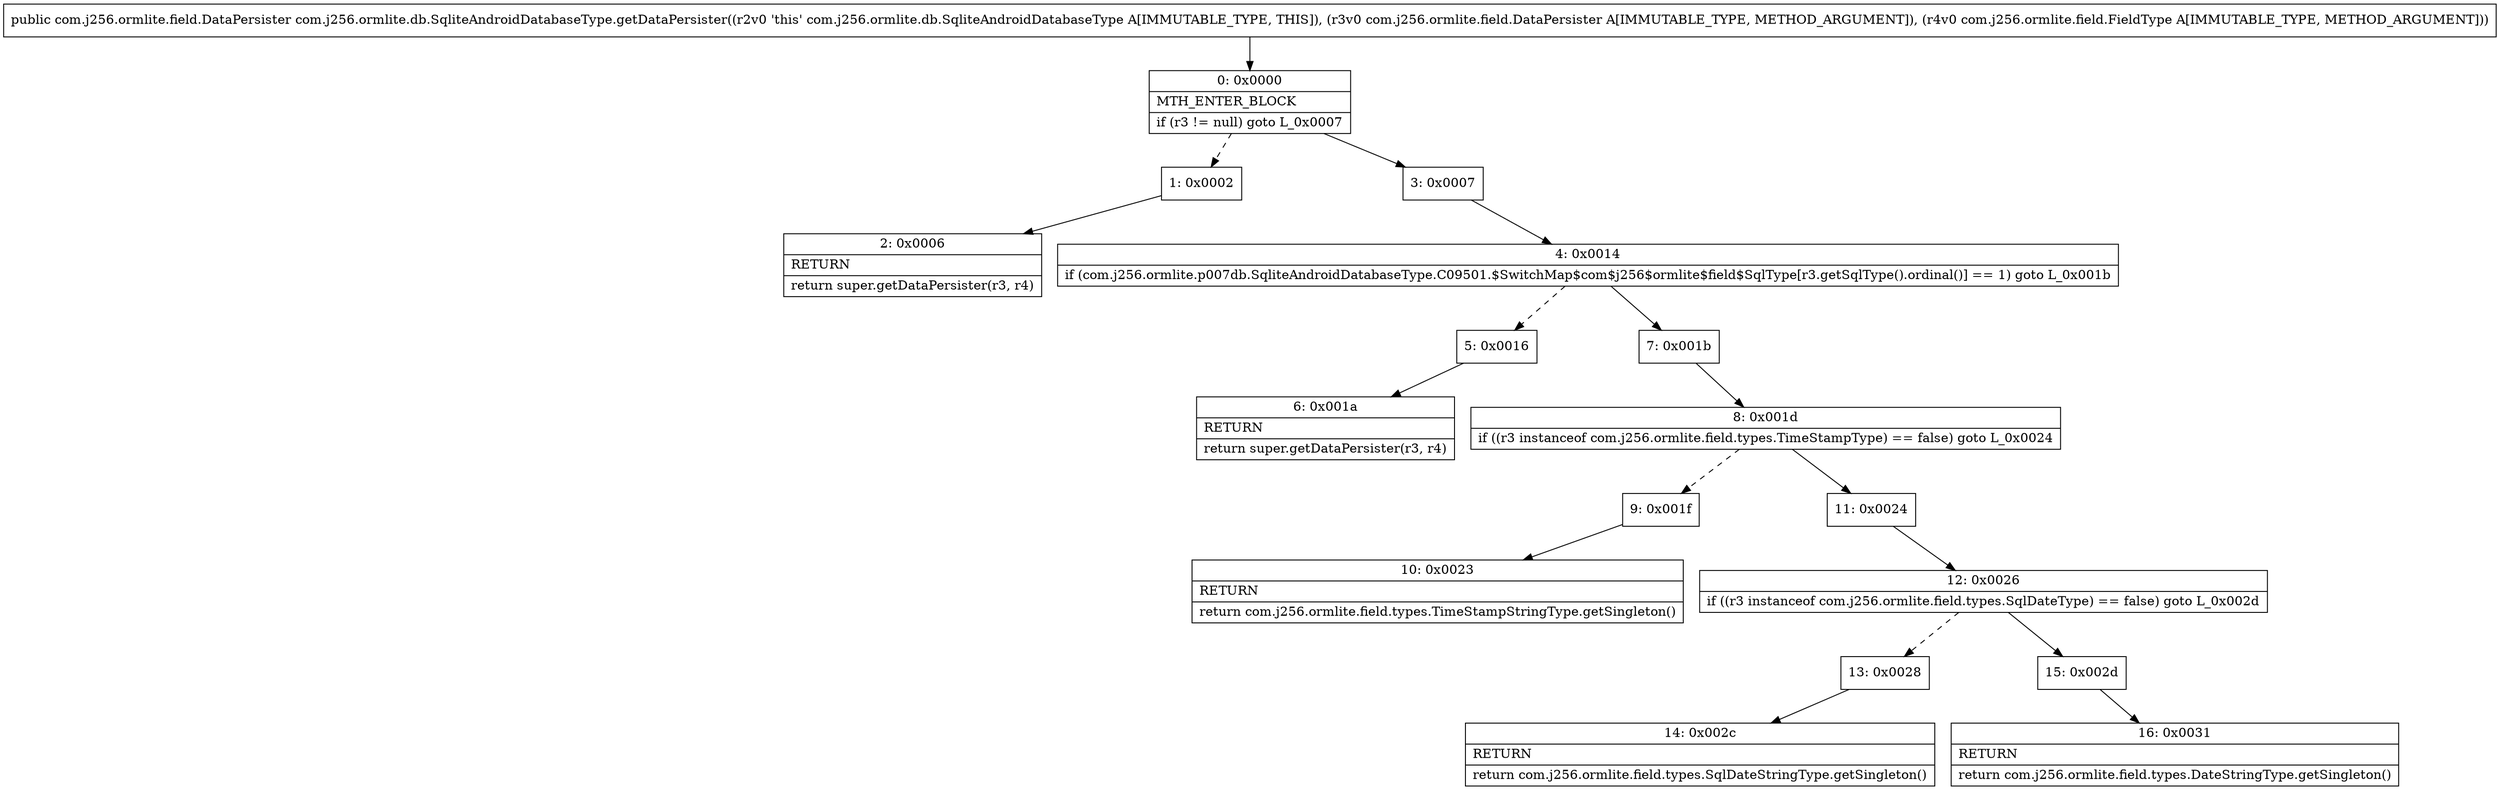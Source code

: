 digraph "CFG forcom.j256.ormlite.db.SqliteAndroidDatabaseType.getDataPersister(Lcom\/j256\/ormlite\/field\/DataPersister;Lcom\/j256\/ormlite\/field\/FieldType;)Lcom\/j256\/ormlite\/field\/DataPersister;" {
Node_0 [shape=record,label="{0\:\ 0x0000|MTH_ENTER_BLOCK\l|if (r3 != null) goto L_0x0007\l}"];
Node_1 [shape=record,label="{1\:\ 0x0002}"];
Node_2 [shape=record,label="{2\:\ 0x0006|RETURN\l|return super.getDataPersister(r3, r4)\l}"];
Node_3 [shape=record,label="{3\:\ 0x0007}"];
Node_4 [shape=record,label="{4\:\ 0x0014|if (com.j256.ormlite.p007db.SqliteAndroidDatabaseType.C09501.$SwitchMap$com$j256$ormlite$field$SqlType[r3.getSqlType().ordinal()] == 1) goto L_0x001b\l}"];
Node_5 [shape=record,label="{5\:\ 0x0016}"];
Node_6 [shape=record,label="{6\:\ 0x001a|RETURN\l|return super.getDataPersister(r3, r4)\l}"];
Node_7 [shape=record,label="{7\:\ 0x001b}"];
Node_8 [shape=record,label="{8\:\ 0x001d|if ((r3 instanceof com.j256.ormlite.field.types.TimeStampType) == false) goto L_0x0024\l}"];
Node_9 [shape=record,label="{9\:\ 0x001f}"];
Node_10 [shape=record,label="{10\:\ 0x0023|RETURN\l|return com.j256.ormlite.field.types.TimeStampStringType.getSingleton()\l}"];
Node_11 [shape=record,label="{11\:\ 0x0024}"];
Node_12 [shape=record,label="{12\:\ 0x0026|if ((r3 instanceof com.j256.ormlite.field.types.SqlDateType) == false) goto L_0x002d\l}"];
Node_13 [shape=record,label="{13\:\ 0x0028}"];
Node_14 [shape=record,label="{14\:\ 0x002c|RETURN\l|return com.j256.ormlite.field.types.SqlDateStringType.getSingleton()\l}"];
Node_15 [shape=record,label="{15\:\ 0x002d}"];
Node_16 [shape=record,label="{16\:\ 0x0031|RETURN\l|return com.j256.ormlite.field.types.DateStringType.getSingleton()\l}"];
MethodNode[shape=record,label="{public com.j256.ormlite.field.DataPersister com.j256.ormlite.db.SqliteAndroidDatabaseType.getDataPersister((r2v0 'this' com.j256.ormlite.db.SqliteAndroidDatabaseType A[IMMUTABLE_TYPE, THIS]), (r3v0 com.j256.ormlite.field.DataPersister A[IMMUTABLE_TYPE, METHOD_ARGUMENT]), (r4v0 com.j256.ormlite.field.FieldType A[IMMUTABLE_TYPE, METHOD_ARGUMENT])) }"];
MethodNode -> Node_0;
Node_0 -> Node_1[style=dashed];
Node_0 -> Node_3;
Node_1 -> Node_2;
Node_3 -> Node_4;
Node_4 -> Node_5[style=dashed];
Node_4 -> Node_7;
Node_5 -> Node_6;
Node_7 -> Node_8;
Node_8 -> Node_9[style=dashed];
Node_8 -> Node_11;
Node_9 -> Node_10;
Node_11 -> Node_12;
Node_12 -> Node_13[style=dashed];
Node_12 -> Node_15;
Node_13 -> Node_14;
Node_15 -> Node_16;
}


